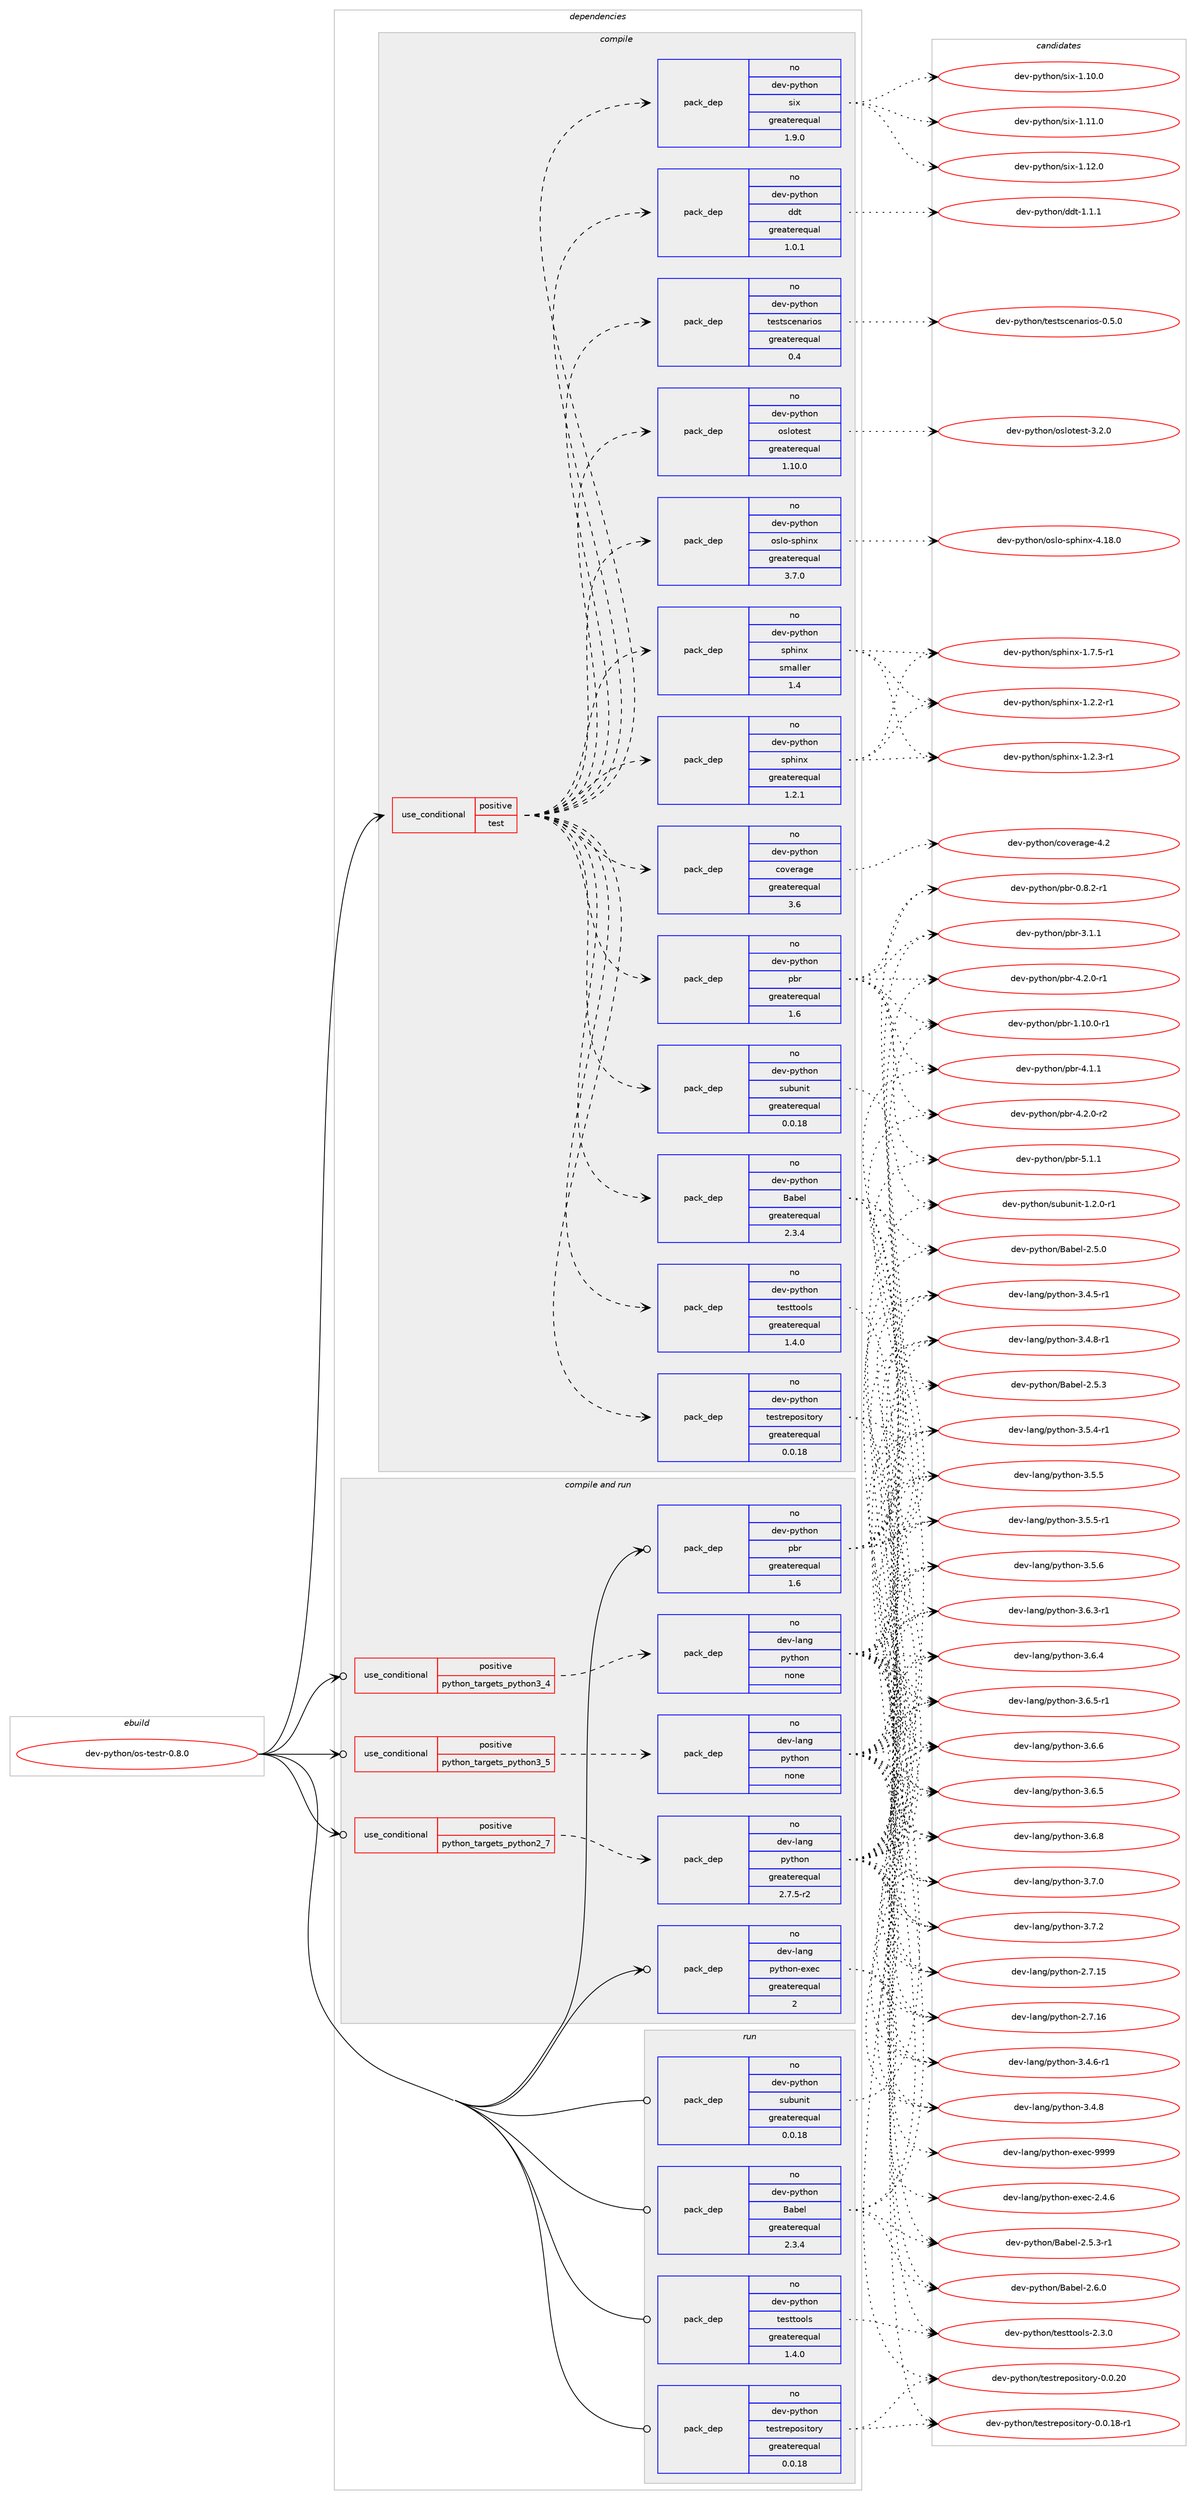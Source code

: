 digraph prolog {

# *************
# Graph options
# *************

newrank=true;
concentrate=true;
compound=true;
graph [rankdir=LR,fontname=Helvetica,fontsize=10,ranksep=1.5];#, ranksep=2.5, nodesep=0.2];
edge  [arrowhead=vee];
node  [fontname=Helvetica,fontsize=10];

# **********
# The ebuild
# **********

subgraph cluster_leftcol {
color=gray;
rank=same;
label=<<i>ebuild</i>>;
id [label="dev-python/os-testr-0.8.0", color=red, width=4, href="../dev-python/os-testr-0.8.0.svg"];
}

# ****************
# The dependencies
# ****************

subgraph cluster_midcol {
color=gray;
label=<<i>dependencies</i>>;
subgraph cluster_compile {
fillcolor="#eeeeee";
style=filled;
label=<<i>compile</i>>;
subgraph cond378615 {
dependency1422257 [label=<<TABLE BORDER="0" CELLBORDER="1" CELLSPACING="0" CELLPADDING="4"><TR><TD ROWSPAN="3" CELLPADDING="10">use_conditional</TD></TR><TR><TD>positive</TD></TR><TR><TD>test</TD></TR></TABLE>>, shape=none, color=red];
subgraph pack1020365 {
dependency1422258 [label=<<TABLE BORDER="0" CELLBORDER="1" CELLSPACING="0" CELLPADDING="4" WIDTH="220"><TR><TD ROWSPAN="6" CELLPADDING="30">pack_dep</TD></TR><TR><TD WIDTH="110">no</TD></TR><TR><TD>dev-python</TD></TR><TR><TD>pbr</TD></TR><TR><TD>greaterequal</TD></TR><TR><TD>1.6</TD></TR></TABLE>>, shape=none, color=blue];
}
dependency1422257:e -> dependency1422258:w [weight=20,style="dashed",arrowhead="vee"];
subgraph pack1020366 {
dependency1422259 [label=<<TABLE BORDER="0" CELLBORDER="1" CELLSPACING="0" CELLPADDING="4" WIDTH="220"><TR><TD ROWSPAN="6" CELLPADDING="30">pack_dep</TD></TR><TR><TD WIDTH="110">no</TD></TR><TR><TD>dev-python</TD></TR><TR><TD>Babel</TD></TR><TR><TD>greaterequal</TD></TR><TR><TD>2.3.4</TD></TR></TABLE>>, shape=none, color=blue];
}
dependency1422257:e -> dependency1422259:w [weight=20,style="dashed",arrowhead="vee"];
subgraph pack1020367 {
dependency1422260 [label=<<TABLE BORDER="0" CELLBORDER="1" CELLSPACING="0" CELLPADDING="4" WIDTH="220"><TR><TD ROWSPAN="6" CELLPADDING="30">pack_dep</TD></TR><TR><TD WIDTH="110">no</TD></TR><TR><TD>dev-python</TD></TR><TR><TD>testrepository</TD></TR><TR><TD>greaterequal</TD></TR><TR><TD>0.0.18</TD></TR></TABLE>>, shape=none, color=blue];
}
dependency1422257:e -> dependency1422260:w [weight=20,style="dashed",arrowhead="vee"];
subgraph pack1020368 {
dependency1422261 [label=<<TABLE BORDER="0" CELLBORDER="1" CELLSPACING="0" CELLPADDING="4" WIDTH="220"><TR><TD ROWSPAN="6" CELLPADDING="30">pack_dep</TD></TR><TR><TD WIDTH="110">no</TD></TR><TR><TD>dev-python</TD></TR><TR><TD>subunit</TD></TR><TR><TD>greaterequal</TD></TR><TR><TD>0.0.18</TD></TR></TABLE>>, shape=none, color=blue];
}
dependency1422257:e -> dependency1422261:w [weight=20,style="dashed",arrowhead="vee"];
subgraph pack1020369 {
dependency1422262 [label=<<TABLE BORDER="0" CELLBORDER="1" CELLSPACING="0" CELLPADDING="4" WIDTH="220"><TR><TD ROWSPAN="6" CELLPADDING="30">pack_dep</TD></TR><TR><TD WIDTH="110">no</TD></TR><TR><TD>dev-python</TD></TR><TR><TD>testtools</TD></TR><TR><TD>greaterequal</TD></TR><TR><TD>1.4.0</TD></TR></TABLE>>, shape=none, color=blue];
}
dependency1422257:e -> dependency1422262:w [weight=20,style="dashed",arrowhead="vee"];
subgraph pack1020370 {
dependency1422263 [label=<<TABLE BORDER="0" CELLBORDER="1" CELLSPACING="0" CELLPADDING="4" WIDTH="220"><TR><TD ROWSPAN="6" CELLPADDING="30">pack_dep</TD></TR><TR><TD WIDTH="110">no</TD></TR><TR><TD>dev-python</TD></TR><TR><TD>coverage</TD></TR><TR><TD>greaterequal</TD></TR><TR><TD>3.6</TD></TR></TABLE>>, shape=none, color=blue];
}
dependency1422257:e -> dependency1422263:w [weight=20,style="dashed",arrowhead="vee"];
subgraph pack1020371 {
dependency1422264 [label=<<TABLE BORDER="0" CELLBORDER="1" CELLSPACING="0" CELLPADDING="4" WIDTH="220"><TR><TD ROWSPAN="6" CELLPADDING="30">pack_dep</TD></TR><TR><TD WIDTH="110">no</TD></TR><TR><TD>dev-python</TD></TR><TR><TD>sphinx</TD></TR><TR><TD>greaterequal</TD></TR><TR><TD>1.2.1</TD></TR></TABLE>>, shape=none, color=blue];
}
dependency1422257:e -> dependency1422264:w [weight=20,style="dashed",arrowhead="vee"];
subgraph pack1020372 {
dependency1422265 [label=<<TABLE BORDER="0" CELLBORDER="1" CELLSPACING="0" CELLPADDING="4" WIDTH="220"><TR><TD ROWSPAN="6" CELLPADDING="30">pack_dep</TD></TR><TR><TD WIDTH="110">no</TD></TR><TR><TD>dev-python</TD></TR><TR><TD>sphinx</TD></TR><TR><TD>smaller</TD></TR><TR><TD>1.4</TD></TR></TABLE>>, shape=none, color=blue];
}
dependency1422257:e -> dependency1422265:w [weight=20,style="dashed",arrowhead="vee"];
subgraph pack1020373 {
dependency1422266 [label=<<TABLE BORDER="0" CELLBORDER="1" CELLSPACING="0" CELLPADDING="4" WIDTH="220"><TR><TD ROWSPAN="6" CELLPADDING="30">pack_dep</TD></TR><TR><TD WIDTH="110">no</TD></TR><TR><TD>dev-python</TD></TR><TR><TD>oslo-sphinx</TD></TR><TR><TD>greaterequal</TD></TR><TR><TD>3.7.0</TD></TR></TABLE>>, shape=none, color=blue];
}
dependency1422257:e -> dependency1422266:w [weight=20,style="dashed",arrowhead="vee"];
subgraph pack1020374 {
dependency1422267 [label=<<TABLE BORDER="0" CELLBORDER="1" CELLSPACING="0" CELLPADDING="4" WIDTH="220"><TR><TD ROWSPAN="6" CELLPADDING="30">pack_dep</TD></TR><TR><TD WIDTH="110">no</TD></TR><TR><TD>dev-python</TD></TR><TR><TD>oslotest</TD></TR><TR><TD>greaterequal</TD></TR><TR><TD>1.10.0</TD></TR></TABLE>>, shape=none, color=blue];
}
dependency1422257:e -> dependency1422267:w [weight=20,style="dashed",arrowhead="vee"];
subgraph pack1020375 {
dependency1422268 [label=<<TABLE BORDER="0" CELLBORDER="1" CELLSPACING="0" CELLPADDING="4" WIDTH="220"><TR><TD ROWSPAN="6" CELLPADDING="30">pack_dep</TD></TR><TR><TD WIDTH="110">no</TD></TR><TR><TD>dev-python</TD></TR><TR><TD>testscenarios</TD></TR><TR><TD>greaterequal</TD></TR><TR><TD>0.4</TD></TR></TABLE>>, shape=none, color=blue];
}
dependency1422257:e -> dependency1422268:w [weight=20,style="dashed",arrowhead="vee"];
subgraph pack1020376 {
dependency1422269 [label=<<TABLE BORDER="0" CELLBORDER="1" CELLSPACING="0" CELLPADDING="4" WIDTH="220"><TR><TD ROWSPAN="6" CELLPADDING="30">pack_dep</TD></TR><TR><TD WIDTH="110">no</TD></TR><TR><TD>dev-python</TD></TR><TR><TD>ddt</TD></TR><TR><TD>greaterequal</TD></TR><TR><TD>1.0.1</TD></TR></TABLE>>, shape=none, color=blue];
}
dependency1422257:e -> dependency1422269:w [weight=20,style="dashed",arrowhead="vee"];
subgraph pack1020377 {
dependency1422270 [label=<<TABLE BORDER="0" CELLBORDER="1" CELLSPACING="0" CELLPADDING="4" WIDTH="220"><TR><TD ROWSPAN="6" CELLPADDING="30">pack_dep</TD></TR><TR><TD WIDTH="110">no</TD></TR><TR><TD>dev-python</TD></TR><TR><TD>six</TD></TR><TR><TD>greaterequal</TD></TR><TR><TD>1.9.0</TD></TR></TABLE>>, shape=none, color=blue];
}
dependency1422257:e -> dependency1422270:w [weight=20,style="dashed",arrowhead="vee"];
}
id:e -> dependency1422257:w [weight=20,style="solid",arrowhead="vee"];
}
subgraph cluster_compileandrun {
fillcolor="#eeeeee";
style=filled;
label=<<i>compile and run</i>>;
subgraph cond378616 {
dependency1422271 [label=<<TABLE BORDER="0" CELLBORDER="1" CELLSPACING="0" CELLPADDING="4"><TR><TD ROWSPAN="3" CELLPADDING="10">use_conditional</TD></TR><TR><TD>positive</TD></TR><TR><TD>python_targets_python2_7</TD></TR></TABLE>>, shape=none, color=red];
subgraph pack1020378 {
dependency1422272 [label=<<TABLE BORDER="0" CELLBORDER="1" CELLSPACING="0" CELLPADDING="4" WIDTH="220"><TR><TD ROWSPAN="6" CELLPADDING="30">pack_dep</TD></TR><TR><TD WIDTH="110">no</TD></TR><TR><TD>dev-lang</TD></TR><TR><TD>python</TD></TR><TR><TD>greaterequal</TD></TR><TR><TD>2.7.5-r2</TD></TR></TABLE>>, shape=none, color=blue];
}
dependency1422271:e -> dependency1422272:w [weight=20,style="dashed",arrowhead="vee"];
}
id:e -> dependency1422271:w [weight=20,style="solid",arrowhead="odotvee"];
subgraph cond378617 {
dependency1422273 [label=<<TABLE BORDER="0" CELLBORDER="1" CELLSPACING="0" CELLPADDING="4"><TR><TD ROWSPAN="3" CELLPADDING="10">use_conditional</TD></TR><TR><TD>positive</TD></TR><TR><TD>python_targets_python3_4</TD></TR></TABLE>>, shape=none, color=red];
subgraph pack1020379 {
dependency1422274 [label=<<TABLE BORDER="0" CELLBORDER="1" CELLSPACING="0" CELLPADDING="4" WIDTH="220"><TR><TD ROWSPAN="6" CELLPADDING="30">pack_dep</TD></TR><TR><TD WIDTH="110">no</TD></TR><TR><TD>dev-lang</TD></TR><TR><TD>python</TD></TR><TR><TD>none</TD></TR><TR><TD></TD></TR></TABLE>>, shape=none, color=blue];
}
dependency1422273:e -> dependency1422274:w [weight=20,style="dashed",arrowhead="vee"];
}
id:e -> dependency1422273:w [weight=20,style="solid",arrowhead="odotvee"];
subgraph cond378618 {
dependency1422275 [label=<<TABLE BORDER="0" CELLBORDER="1" CELLSPACING="0" CELLPADDING="4"><TR><TD ROWSPAN="3" CELLPADDING="10">use_conditional</TD></TR><TR><TD>positive</TD></TR><TR><TD>python_targets_python3_5</TD></TR></TABLE>>, shape=none, color=red];
subgraph pack1020380 {
dependency1422276 [label=<<TABLE BORDER="0" CELLBORDER="1" CELLSPACING="0" CELLPADDING="4" WIDTH="220"><TR><TD ROWSPAN="6" CELLPADDING="30">pack_dep</TD></TR><TR><TD WIDTH="110">no</TD></TR><TR><TD>dev-lang</TD></TR><TR><TD>python</TD></TR><TR><TD>none</TD></TR><TR><TD></TD></TR></TABLE>>, shape=none, color=blue];
}
dependency1422275:e -> dependency1422276:w [weight=20,style="dashed",arrowhead="vee"];
}
id:e -> dependency1422275:w [weight=20,style="solid",arrowhead="odotvee"];
subgraph pack1020381 {
dependency1422277 [label=<<TABLE BORDER="0" CELLBORDER="1" CELLSPACING="0" CELLPADDING="4" WIDTH="220"><TR><TD ROWSPAN="6" CELLPADDING="30">pack_dep</TD></TR><TR><TD WIDTH="110">no</TD></TR><TR><TD>dev-lang</TD></TR><TR><TD>python-exec</TD></TR><TR><TD>greaterequal</TD></TR><TR><TD>2</TD></TR></TABLE>>, shape=none, color=blue];
}
id:e -> dependency1422277:w [weight=20,style="solid",arrowhead="odotvee"];
subgraph pack1020382 {
dependency1422278 [label=<<TABLE BORDER="0" CELLBORDER="1" CELLSPACING="0" CELLPADDING="4" WIDTH="220"><TR><TD ROWSPAN="6" CELLPADDING="30">pack_dep</TD></TR><TR><TD WIDTH="110">no</TD></TR><TR><TD>dev-python</TD></TR><TR><TD>pbr</TD></TR><TR><TD>greaterequal</TD></TR><TR><TD>1.6</TD></TR></TABLE>>, shape=none, color=blue];
}
id:e -> dependency1422278:w [weight=20,style="solid",arrowhead="odotvee"];
}
subgraph cluster_run {
fillcolor="#eeeeee";
style=filled;
label=<<i>run</i>>;
subgraph pack1020383 {
dependency1422279 [label=<<TABLE BORDER="0" CELLBORDER="1" CELLSPACING="0" CELLPADDING="4" WIDTH="220"><TR><TD ROWSPAN="6" CELLPADDING="30">pack_dep</TD></TR><TR><TD WIDTH="110">no</TD></TR><TR><TD>dev-python</TD></TR><TR><TD>Babel</TD></TR><TR><TD>greaterequal</TD></TR><TR><TD>2.3.4</TD></TR></TABLE>>, shape=none, color=blue];
}
id:e -> dependency1422279:w [weight=20,style="solid",arrowhead="odot"];
subgraph pack1020384 {
dependency1422280 [label=<<TABLE BORDER="0" CELLBORDER="1" CELLSPACING="0" CELLPADDING="4" WIDTH="220"><TR><TD ROWSPAN="6" CELLPADDING="30">pack_dep</TD></TR><TR><TD WIDTH="110">no</TD></TR><TR><TD>dev-python</TD></TR><TR><TD>subunit</TD></TR><TR><TD>greaterequal</TD></TR><TR><TD>0.0.18</TD></TR></TABLE>>, shape=none, color=blue];
}
id:e -> dependency1422280:w [weight=20,style="solid",arrowhead="odot"];
subgraph pack1020385 {
dependency1422281 [label=<<TABLE BORDER="0" CELLBORDER="1" CELLSPACING="0" CELLPADDING="4" WIDTH="220"><TR><TD ROWSPAN="6" CELLPADDING="30">pack_dep</TD></TR><TR><TD WIDTH="110">no</TD></TR><TR><TD>dev-python</TD></TR><TR><TD>testrepository</TD></TR><TR><TD>greaterequal</TD></TR><TR><TD>0.0.18</TD></TR></TABLE>>, shape=none, color=blue];
}
id:e -> dependency1422281:w [weight=20,style="solid",arrowhead="odot"];
subgraph pack1020386 {
dependency1422282 [label=<<TABLE BORDER="0" CELLBORDER="1" CELLSPACING="0" CELLPADDING="4" WIDTH="220"><TR><TD ROWSPAN="6" CELLPADDING="30">pack_dep</TD></TR><TR><TD WIDTH="110">no</TD></TR><TR><TD>dev-python</TD></TR><TR><TD>testtools</TD></TR><TR><TD>greaterequal</TD></TR><TR><TD>1.4.0</TD></TR></TABLE>>, shape=none, color=blue];
}
id:e -> dependency1422282:w [weight=20,style="solid",arrowhead="odot"];
}
}

# **************
# The candidates
# **************

subgraph cluster_choices {
rank=same;
color=gray;
label=<<i>candidates</i>>;

subgraph choice1020365 {
color=black;
nodesep=1;
choice1001011184511212111610411111047112981144548465646504511449 [label="dev-python/pbr-0.8.2-r1", color=red, width=4,href="../dev-python/pbr-0.8.2-r1.svg"];
choice100101118451121211161041111104711298114454946494846484511449 [label="dev-python/pbr-1.10.0-r1", color=red, width=4,href="../dev-python/pbr-1.10.0-r1.svg"];
choice100101118451121211161041111104711298114455146494649 [label="dev-python/pbr-3.1.1", color=red, width=4,href="../dev-python/pbr-3.1.1.svg"];
choice100101118451121211161041111104711298114455246494649 [label="dev-python/pbr-4.1.1", color=red, width=4,href="../dev-python/pbr-4.1.1.svg"];
choice1001011184511212111610411111047112981144552465046484511449 [label="dev-python/pbr-4.2.0-r1", color=red, width=4,href="../dev-python/pbr-4.2.0-r1.svg"];
choice1001011184511212111610411111047112981144552465046484511450 [label="dev-python/pbr-4.2.0-r2", color=red, width=4,href="../dev-python/pbr-4.2.0-r2.svg"];
choice100101118451121211161041111104711298114455346494649 [label="dev-python/pbr-5.1.1", color=red, width=4,href="../dev-python/pbr-5.1.1.svg"];
dependency1422258:e -> choice1001011184511212111610411111047112981144548465646504511449:w [style=dotted,weight="100"];
dependency1422258:e -> choice100101118451121211161041111104711298114454946494846484511449:w [style=dotted,weight="100"];
dependency1422258:e -> choice100101118451121211161041111104711298114455146494649:w [style=dotted,weight="100"];
dependency1422258:e -> choice100101118451121211161041111104711298114455246494649:w [style=dotted,weight="100"];
dependency1422258:e -> choice1001011184511212111610411111047112981144552465046484511449:w [style=dotted,weight="100"];
dependency1422258:e -> choice1001011184511212111610411111047112981144552465046484511450:w [style=dotted,weight="100"];
dependency1422258:e -> choice100101118451121211161041111104711298114455346494649:w [style=dotted,weight="100"];
}
subgraph choice1020366 {
color=black;
nodesep=1;
choice1001011184511212111610411111047669798101108455046534648 [label="dev-python/Babel-2.5.0", color=red, width=4,href="../dev-python/Babel-2.5.0.svg"];
choice1001011184511212111610411111047669798101108455046534651 [label="dev-python/Babel-2.5.3", color=red, width=4,href="../dev-python/Babel-2.5.3.svg"];
choice10010111845112121116104111110476697981011084550465346514511449 [label="dev-python/Babel-2.5.3-r1", color=red, width=4,href="../dev-python/Babel-2.5.3-r1.svg"];
choice1001011184511212111610411111047669798101108455046544648 [label="dev-python/Babel-2.6.0", color=red, width=4,href="../dev-python/Babel-2.6.0.svg"];
dependency1422259:e -> choice1001011184511212111610411111047669798101108455046534648:w [style=dotted,weight="100"];
dependency1422259:e -> choice1001011184511212111610411111047669798101108455046534651:w [style=dotted,weight="100"];
dependency1422259:e -> choice10010111845112121116104111110476697981011084550465346514511449:w [style=dotted,weight="100"];
dependency1422259:e -> choice1001011184511212111610411111047669798101108455046544648:w [style=dotted,weight="100"];
}
subgraph choice1020367 {
color=black;
nodesep=1;
choice1001011184511212111610411111047116101115116114101112111115105116111114121454846484649564511449 [label="dev-python/testrepository-0.0.18-r1", color=red, width=4,href="../dev-python/testrepository-0.0.18-r1.svg"];
choice100101118451121211161041111104711610111511611410111211111510511611111412145484648465048 [label="dev-python/testrepository-0.0.20", color=red, width=4,href="../dev-python/testrepository-0.0.20.svg"];
dependency1422260:e -> choice1001011184511212111610411111047116101115116114101112111115105116111114121454846484649564511449:w [style=dotted,weight="100"];
dependency1422260:e -> choice100101118451121211161041111104711610111511611410111211111510511611111412145484648465048:w [style=dotted,weight="100"];
}
subgraph choice1020368 {
color=black;
nodesep=1;
choice1001011184511212111610411111047115117981171101051164549465046484511449 [label="dev-python/subunit-1.2.0-r1", color=red, width=4,href="../dev-python/subunit-1.2.0-r1.svg"];
dependency1422261:e -> choice1001011184511212111610411111047115117981171101051164549465046484511449:w [style=dotted,weight="100"];
}
subgraph choice1020369 {
color=black;
nodesep=1;
choice1001011184511212111610411111047116101115116116111111108115455046514648 [label="dev-python/testtools-2.3.0", color=red, width=4,href="../dev-python/testtools-2.3.0.svg"];
dependency1422262:e -> choice1001011184511212111610411111047116101115116116111111108115455046514648:w [style=dotted,weight="100"];
}
subgraph choice1020370 {
color=black;
nodesep=1;
choice1001011184511212111610411111047991111181011149710310145524650 [label="dev-python/coverage-4.2", color=red, width=4,href="../dev-python/coverage-4.2.svg"];
dependency1422263:e -> choice1001011184511212111610411111047991111181011149710310145524650:w [style=dotted,weight="100"];
}
subgraph choice1020371 {
color=black;
nodesep=1;
choice10010111845112121116104111110471151121041051101204549465046504511449 [label="dev-python/sphinx-1.2.2-r1", color=red, width=4,href="../dev-python/sphinx-1.2.2-r1.svg"];
choice10010111845112121116104111110471151121041051101204549465046514511449 [label="dev-python/sphinx-1.2.3-r1", color=red, width=4,href="../dev-python/sphinx-1.2.3-r1.svg"];
choice10010111845112121116104111110471151121041051101204549465546534511449 [label="dev-python/sphinx-1.7.5-r1", color=red, width=4,href="../dev-python/sphinx-1.7.5-r1.svg"];
dependency1422264:e -> choice10010111845112121116104111110471151121041051101204549465046504511449:w [style=dotted,weight="100"];
dependency1422264:e -> choice10010111845112121116104111110471151121041051101204549465046514511449:w [style=dotted,weight="100"];
dependency1422264:e -> choice10010111845112121116104111110471151121041051101204549465546534511449:w [style=dotted,weight="100"];
}
subgraph choice1020372 {
color=black;
nodesep=1;
choice10010111845112121116104111110471151121041051101204549465046504511449 [label="dev-python/sphinx-1.2.2-r1", color=red, width=4,href="../dev-python/sphinx-1.2.2-r1.svg"];
choice10010111845112121116104111110471151121041051101204549465046514511449 [label="dev-python/sphinx-1.2.3-r1", color=red, width=4,href="../dev-python/sphinx-1.2.3-r1.svg"];
choice10010111845112121116104111110471151121041051101204549465546534511449 [label="dev-python/sphinx-1.7.5-r1", color=red, width=4,href="../dev-python/sphinx-1.7.5-r1.svg"];
dependency1422265:e -> choice10010111845112121116104111110471151121041051101204549465046504511449:w [style=dotted,weight="100"];
dependency1422265:e -> choice10010111845112121116104111110471151121041051101204549465046514511449:w [style=dotted,weight="100"];
dependency1422265:e -> choice10010111845112121116104111110471151121041051101204549465546534511449:w [style=dotted,weight="100"];
}
subgraph choice1020373 {
color=black;
nodesep=1;
choice10010111845112121116104111110471111151081114511511210410511012045524649564648 [label="dev-python/oslo-sphinx-4.18.0", color=red, width=4,href="../dev-python/oslo-sphinx-4.18.0.svg"];
dependency1422266:e -> choice10010111845112121116104111110471111151081114511511210410511012045524649564648:w [style=dotted,weight="100"];
}
subgraph choice1020374 {
color=black;
nodesep=1;
choice1001011184511212111610411111047111115108111116101115116455146504648 [label="dev-python/oslotest-3.2.0", color=red, width=4,href="../dev-python/oslotest-3.2.0.svg"];
dependency1422267:e -> choice1001011184511212111610411111047111115108111116101115116455146504648:w [style=dotted,weight="100"];
}
subgraph choice1020375 {
color=black;
nodesep=1;
choice10010111845112121116104111110471161011151161159910111097114105111115454846534648 [label="dev-python/testscenarios-0.5.0", color=red, width=4,href="../dev-python/testscenarios-0.5.0.svg"];
dependency1422268:e -> choice10010111845112121116104111110471161011151161159910111097114105111115454846534648:w [style=dotted,weight="100"];
}
subgraph choice1020376 {
color=black;
nodesep=1;
choice1001011184511212111610411111047100100116454946494649 [label="dev-python/ddt-1.1.1", color=red, width=4,href="../dev-python/ddt-1.1.1.svg"];
dependency1422269:e -> choice1001011184511212111610411111047100100116454946494649:w [style=dotted,weight="100"];
}
subgraph choice1020377 {
color=black;
nodesep=1;
choice100101118451121211161041111104711510512045494649484648 [label="dev-python/six-1.10.0", color=red, width=4,href="../dev-python/six-1.10.0.svg"];
choice100101118451121211161041111104711510512045494649494648 [label="dev-python/six-1.11.0", color=red, width=4,href="../dev-python/six-1.11.0.svg"];
choice100101118451121211161041111104711510512045494649504648 [label="dev-python/six-1.12.0", color=red, width=4,href="../dev-python/six-1.12.0.svg"];
dependency1422270:e -> choice100101118451121211161041111104711510512045494649484648:w [style=dotted,weight="100"];
dependency1422270:e -> choice100101118451121211161041111104711510512045494649494648:w [style=dotted,weight="100"];
dependency1422270:e -> choice100101118451121211161041111104711510512045494649504648:w [style=dotted,weight="100"];
}
subgraph choice1020378 {
color=black;
nodesep=1;
choice10010111845108971101034711212111610411111045504655464953 [label="dev-lang/python-2.7.15", color=red, width=4,href="../dev-lang/python-2.7.15.svg"];
choice10010111845108971101034711212111610411111045504655464954 [label="dev-lang/python-2.7.16", color=red, width=4,href="../dev-lang/python-2.7.16.svg"];
choice1001011184510897110103471121211161041111104551465246534511449 [label="dev-lang/python-3.4.5-r1", color=red, width=4,href="../dev-lang/python-3.4.5-r1.svg"];
choice1001011184510897110103471121211161041111104551465246544511449 [label="dev-lang/python-3.4.6-r1", color=red, width=4,href="../dev-lang/python-3.4.6-r1.svg"];
choice100101118451089711010347112121116104111110455146524656 [label="dev-lang/python-3.4.8", color=red, width=4,href="../dev-lang/python-3.4.8.svg"];
choice1001011184510897110103471121211161041111104551465246564511449 [label="dev-lang/python-3.4.8-r1", color=red, width=4,href="../dev-lang/python-3.4.8-r1.svg"];
choice1001011184510897110103471121211161041111104551465346524511449 [label="dev-lang/python-3.5.4-r1", color=red, width=4,href="../dev-lang/python-3.5.4-r1.svg"];
choice100101118451089711010347112121116104111110455146534653 [label="dev-lang/python-3.5.5", color=red, width=4,href="../dev-lang/python-3.5.5.svg"];
choice1001011184510897110103471121211161041111104551465346534511449 [label="dev-lang/python-3.5.5-r1", color=red, width=4,href="../dev-lang/python-3.5.5-r1.svg"];
choice100101118451089711010347112121116104111110455146534654 [label="dev-lang/python-3.5.6", color=red, width=4,href="../dev-lang/python-3.5.6.svg"];
choice1001011184510897110103471121211161041111104551465446514511449 [label="dev-lang/python-3.6.3-r1", color=red, width=4,href="../dev-lang/python-3.6.3-r1.svg"];
choice100101118451089711010347112121116104111110455146544652 [label="dev-lang/python-3.6.4", color=red, width=4,href="../dev-lang/python-3.6.4.svg"];
choice100101118451089711010347112121116104111110455146544653 [label="dev-lang/python-3.6.5", color=red, width=4,href="../dev-lang/python-3.6.5.svg"];
choice1001011184510897110103471121211161041111104551465446534511449 [label="dev-lang/python-3.6.5-r1", color=red, width=4,href="../dev-lang/python-3.6.5-r1.svg"];
choice100101118451089711010347112121116104111110455146544654 [label="dev-lang/python-3.6.6", color=red, width=4,href="../dev-lang/python-3.6.6.svg"];
choice100101118451089711010347112121116104111110455146544656 [label="dev-lang/python-3.6.8", color=red, width=4,href="../dev-lang/python-3.6.8.svg"];
choice100101118451089711010347112121116104111110455146554648 [label="dev-lang/python-3.7.0", color=red, width=4,href="../dev-lang/python-3.7.0.svg"];
choice100101118451089711010347112121116104111110455146554650 [label="dev-lang/python-3.7.2", color=red, width=4,href="../dev-lang/python-3.7.2.svg"];
dependency1422272:e -> choice10010111845108971101034711212111610411111045504655464953:w [style=dotted,weight="100"];
dependency1422272:e -> choice10010111845108971101034711212111610411111045504655464954:w [style=dotted,weight="100"];
dependency1422272:e -> choice1001011184510897110103471121211161041111104551465246534511449:w [style=dotted,weight="100"];
dependency1422272:e -> choice1001011184510897110103471121211161041111104551465246544511449:w [style=dotted,weight="100"];
dependency1422272:e -> choice100101118451089711010347112121116104111110455146524656:w [style=dotted,weight="100"];
dependency1422272:e -> choice1001011184510897110103471121211161041111104551465246564511449:w [style=dotted,weight="100"];
dependency1422272:e -> choice1001011184510897110103471121211161041111104551465346524511449:w [style=dotted,weight="100"];
dependency1422272:e -> choice100101118451089711010347112121116104111110455146534653:w [style=dotted,weight="100"];
dependency1422272:e -> choice1001011184510897110103471121211161041111104551465346534511449:w [style=dotted,weight="100"];
dependency1422272:e -> choice100101118451089711010347112121116104111110455146534654:w [style=dotted,weight="100"];
dependency1422272:e -> choice1001011184510897110103471121211161041111104551465446514511449:w [style=dotted,weight="100"];
dependency1422272:e -> choice100101118451089711010347112121116104111110455146544652:w [style=dotted,weight="100"];
dependency1422272:e -> choice100101118451089711010347112121116104111110455146544653:w [style=dotted,weight="100"];
dependency1422272:e -> choice1001011184510897110103471121211161041111104551465446534511449:w [style=dotted,weight="100"];
dependency1422272:e -> choice100101118451089711010347112121116104111110455146544654:w [style=dotted,weight="100"];
dependency1422272:e -> choice100101118451089711010347112121116104111110455146544656:w [style=dotted,weight="100"];
dependency1422272:e -> choice100101118451089711010347112121116104111110455146554648:w [style=dotted,weight="100"];
dependency1422272:e -> choice100101118451089711010347112121116104111110455146554650:w [style=dotted,weight="100"];
}
subgraph choice1020379 {
color=black;
nodesep=1;
choice10010111845108971101034711212111610411111045504655464953 [label="dev-lang/python-2.7.15", color=red, width=4,href="../dev-lang/python-2.7.15.svg"];
choice10010111845108971101034711212111610411111045504655464954 [label="dev-lang/python-2.7.16", color=red, width=4,href="../dev-lang/python-2.7.16.svg"];
choice1001011184510897110103471121211161041111104551465246534511449 [label="dev-lang/python-3.4.5-r1", color=red, width=4,href="../dev-lang/python-3.4.5-r1.svg"];
choice1001011184510897110103471121211161041111104551465246544511449 [label="dev-lang/python-3.4.6-r1", color=red, width=4,href="../dev-lang/python-3.4.6-r1.svg"];
choice100101118451089711010347112121116104111110455146524656 [label="dev-lang/python-3.4.8", color=red, width=4,href="../dev-lang/python-3.4.8.svg"];
choice1001011184510897110103471121211161041111104551465246564511449 [label="dev-lang/python-3.4.8-r1", color=red, width=4,href="../dev-lang/python-3.4.8-r1.svg"];
choice1001011184510897110103471121211161041111104551465346524511449 [label="dev-lang/python-3.5.4-r1", color=red, width=4,href="../dev-lang/python-3.5.4-r1.svg"];
choice100101118451089711010347112121116104111110455146534653 [label="dev-lang/python-3.5.5", color=red, width=4,href="../dev-lang/python-3.5.5.svg"];
choice1001011184510897110103471121211161041111104551465346534511449 [label="dev-lang/python-3.5.5-r1", color=red, width=4,href="../dev-lang/python-3.5.5-r1.svg"];
choice100101118451089711010347112121116104111110455146534654 [label="dev-lang/python-3.5.6", color=red, width=4,href="../dev-lang/python-3.5.6.svg"];
choice1001011184510897110103471121211161041111104551465446514511449 [label="dev-lang/python-3.6.3-r1", color=red, width=4,href="../dev-lang/python-3.6.3-r1.svg"];
choice100101118451089711010347112121116104111110455146544652 [label="dev-lang/python-3.6.4", color=red, width=4,href="../dev-lang/python-3.6.4.svg"];
choice100101118451089711010347112121116104111110455146544653 [label="dev-lang/python-3.6.5", color=red, width=4,href="../dev-lang/python-3.6.5.svg"];
choice1001011184510897110103471121211161041111104551465446534511449 [label="dev-lang/python-3.6.5-r1", color=red, width=4,href="../dev-lang/python-3.6.5-r1.svg"];
choice100101118451089711010347112121116104111110455146544654 [label="dev-lang/python-3.6.6", color=red, width=4,href="../dev-lang/python-3.6.6.svg"];
choice100101118451089711010347112121116104111110455146544656 [label="dev-lang/python-3.6.8", color=red, width=4,href="../dev-lang/python-3.6.8.svg"];
choice100101118451089711010347112121116104111110455146554648 [label="dev-lang/python-3.7.0", color=red, width=4,href="../dev-lang/python-3.7.0.svg"];
choice100101118451089711010347112121116104111110455146554650 [label="dev-lang/python-3.7.2", color=red, width=4,href="../dev-lang/python-3.7.2.svg"];
dependency1422274:e -> choice10010111845108971101034711212111610411111045504655464953:w [style=dotted,weight="100"];
dependency1422274:e -> choice10010111845108971101034711212111610411111045504655464954:w [style=dotted,weight="100"];
dependency1422274:e -> choice1001011184510897110103471121211161041111104551465246534511449:w [style=dotted,weight="100"];
dependency1422274:e -> choice1001011184510897110103471121211161041111104551465246544511449:w [style=dotted,weight="100"];
dependency1422274:e -> choice100101118451089711010347112121116104111110455146524656:w [style=dotted,weight="100"];
dependency1422274:e -> choice1001011184510897110103471121211161041111104551465246564511449:w [style=dotted,weight="100"];
dependency1422274:e -> choice1001011184510897110103471121211161041111104551465346524511449:w [style=dotted,weight="100"];
dependency1422274:e -> choice100101118451089711010347112121116104111110455146534653:w [style=dotted,weight="100"];
dependency1422274:e -> choice1001011184510897110103471121211161041111104551465346534511449:w [style=dotted,weight="100"];
dependency1422274:e -> choice100101118451089711010347112121116104111110455146534654:w [style=dotted,weight="100"];
dependency1422274:e -> choice1001011184510897110103471121211161041111104551465446514511449:w [style=dotted,weight="100"];
dependency1422274:e -> choice100101118451089711010347112121116104111110455146544652:w [style=dotted,weight="100"];
dependency1422274:e -> choice100101118451089711010347112121116104111110455146544653:w [style=dotted,weight="100"];
dependency1422274:e -> choice1001011184510897110103471121211161041111104551465446534511449:w [style=dotted,weight="100"];
dependency1422274:e -> choice100101118451089711010347112121116104111110455146544654:w [style=dotted,weight="100"];
dependency1422274:e -> choice100101118451089711010347112121116104111110455146544656:w [style=dotted,weight="100"];
dependency1422274:e -> choice100101118451089711010347112121116104111110455146554648:w [style=dotted,weight="100"];
dependency1422274:e -> choice100101118451089711010347112121116104111110455146554650:w [style=dotted,weight="100"];
}
subgraph choice1020380 {
color=black;
nodesep=1;
choice10010111845108971101034711212111610411111045504655464953 [label="dev-lang/python-2.7.15", color=red, width=4,href="../dev-lang/python-2.7.15.svg"];
choice10010111845108971101034711212111610411111045504655464954 [label="dev-lang/python-2.7.16", color=red, width=4,href="../dev-lang/python-2.7.16.svg"];
choice1001011184510897110103471121211161041111104551465246534511449 [label="dev-lang/python-3.4.5-r1", color=red, width=4,href="../dev-lang/python-3.4.5-r1.svg"];
choice1001011184510897110103471121211161041111104551465246544511449 [label="dev-lang/python-3.4.6-r1", color=red, width=4,href="../dev-lang/python-3.4.6-r1.svg"];
choice100101118451089711010347112121116104111110455146524656 [label="dev-lang/python-3.4.8", color=red, width=4,href="../dev-lang/python-3.4.8.svg"];
choice1001011184510897110103471121211161041111104551465246564511449 [label="dev-lang/python-3.4.8-r1", color=red, width=4,href="../dev-lang/python-3.4.8-r1.svg"];
choice1001011184510897110103471121211161041111104551465346524511449 [label="dev-lang/python-3.5.4-r1", color=red, width=4,href="../dev-lang/python-3.5.4-r1.svg"];
choice100101118451089711010347112121116104111110455146534653 [label="dev-lang/python-3.5.5", color=red, width=4,href="../dev-lang/python-3.5.5.svg"];
choice1001011184510897110103471121211161041111104551465346534511449 [label="dev-lang/python-3.5.5-r1", color=red, width=4,href="../dev-lang/python-3.5.5-r1.svg"];
choice100101118451089711010347112121116104111110455146534654 [label="dev-lang/python-3.5.6", color=red, width=4,href="../dev-lang/python-3.5.6.svg"];
choice1001011184510897110103471121211161041111104551465446514511449 [label="dev-lang/python-3.6.3-r1", color=red, width=4,href="../dev-lang/python-3.6.3-r1.svg"];
choice100101118451089711010347112121116104111110455146544652 [label="dev-lang/python-3.6.4", color=red, width=4,href="../dev-lang/python-3.6.4.svg"];
choice100101118451089711010347112121116104111110455146544653 [label="dev-lang/python-3.6.5", color=red, width=4,href="../dev-lang/python-3.6.5.svg"];
choice1001011184510897110103471121211161041111104551465446534511449 [label="dev-lang/python-3.6.5-r1", color=red, width=4,href="../dev-lang/python-3.6.5-r1.svg"];
choice100101118451089711010347112121116104111110455146544654 [label="dev-lang/python-3.6.6", color=red, width=4,href="../dev-lang/python-3.6.6.svg"];
choice100101118451089711010347112121116104111110455146544656 [label="dev-lang/python-3.6.8", color=red, width=4,href="../dev-lang/python-3.6.8.svg"];
choice100101118451089711010347112121116104111110455146554648 [label="dev-lang/python-3.7.0", color=red, width=4,href="../dev-lang/python-3.7.0.svg"];
choice100101118451089711010347112121116104111110455146554650 [label="dev-lang/python-3.7.2", color=red, width=4,href="../dev-lang/python-3.7.2.svg"];
dependency1422276:e -> choice10010111845108971101034711212111610411111045504655464953:w [style=dotted,weight="100"];
dependency1422276:e -> choice10010111845108971101034711212111610411111045504655464954:w [style=dotted,weight="100"];
dependency1422276:e -> choice1001011184510897110103471121211161041111104551465246534511449:w [style=dotted,weight="100"];
dependency1422276:e -> choice1001011184510897110103471121211161041111104551465246544511449:w [style=dotted,weight="100"];
dependency1422276:e -> choice100101118451089711010347112121116104111110455146524656:w [style=dotted,weight="100"];
dependency1422276:e -> choice1001011184510897110103471121211161041111104551465246564511449:w [style=dotted,weight="100"];
dependency1422276:e -> choice1001011184510897110103471121211161041111104551465346524511449:w [style=dotted,weight="100"];
dependency1422276:e -> choice100101118451089711010347112121116104111110455146534653:w [style=dotted,weight="100"];
dependency1422276:e -> choice1001011184510897110103471121211161041111104551465346534511449:w [style=dotted,weight="100"];
dependency1422276:e -> choice100101118451089711010347112121116104111110455146534654:w [style=dotted,weight="100"];
dependency1422276:e -> choice1001011184510897110103471121211161041111104551465446514511449:w [style=dotted,weight="100"];
dependency1422276:e -> choice100101118451089711010347112121116104111110455146544652:w [style=dotted,weight="100"];
dependency1422276:e -> choice100101118451089711010347112121116104111110455146544653:w [style=dotted,weight="100"];
dependency1422276:e -> choice1001011184510897110103471121211161041111104551465446534511449:w [style=dotted,weight="100"];
dependency1422276:e -> choice100101118451089711010347112121116104111110455146544654:w [style=dotted,weight="100"];
dependency1422276:e -> choice100101118451089711010347112121116104111110455146544656:w [style=dotted,weight="100"];
dependency1422276:e -> choice100101118451089711010347112121116104111110455146554648:w [style=dotted,weight="100"];
dependency1422276:e -> choice100101118451089711010347112121116104111110455146554650:w [style=dotted,weight="100"];
}
subgraph choice1020381 {
color=black;
nodesep=1;
choice1001011184510897110103471121211161041111104510112010199455046524654 [label="dev-lang/python-exec-2.4.6", color=red, width=4,href="../dev-lang/python-exec-2.4.6.svg"];
choice10010111845108971101034711212111610411111045101120101994557575757 [label="dev-lang/python-exec-9999", color=red, width=4,href="../dev-lang/python-exec-9999.svg"];
dependency1422277:e -> choice1001011184510897110103471121211161041111104510112010199455046524654:w [style=dotted,weight="100"];
dependency1422277:e -> choice10010111845108971101034711212111610411111045101120101994557575757:w [style=dotted,weight="100"];
}
subgraph choice1020382 {
color=black;
nodesep=1;
choice1001011184511212111610411111047112981144548465646504511449 [label="dev-python/pbr-0.8.2-r1", color=red, width=4,href="../dev-python/pbr-0.8.2-r1.svg"];
choice100101118451121211161041111104711298114454946494846484511449 [label="dev-python/pbr-1.10.0-r1", color=red, width=4,href="../dev-python/pbr-1.10.0-r1.svg"];
choice100101118451121211161041111104711298114455146494649 [label="dev-python/pbr-3.1.1", color=red, width=4,href="../dev-python/pbr-3.1.1.svg"];
choice100101118451121211161041111104711298114455246494649 [label="dev-python/pbr-4.1.1", color=red, width=4,href="../dev-python/pbr-4.1.1.svg"];
choice1001011184511212111610411111047112981144552465046484511449 [label="dev-python/pbr-4.2.0-r1", color=red, width=4,href="../dev-python/pbr-4.2.0-r1.svg"];
choice1001011184511212111610411111047112981144552465046484511450 [label="dev-python/pbr-4.2.0-r2", color=red, width=4,href="../dev-python/pbr-4.2.0-r2.svg"];
choice100101118451121211161041111104711298114455346494649 [label="dev-python/pbr-5.1.1", color=red, width=4,href="../dev-python/pbr-5.1.1.svg"];
dependency1422278:e -> choice1001011184511212111610411111047112981144548465646504511449:w [style=dotted,weight="100"];
dependency1422278:e -> choice100101118451121211161041111104711298114454946494846484511449:w [style=dotted,weight="100"];
dependency1422278:e -> choice100101118451121211161041111104711298114455146494649:w [style=dotted,weight="100"];
dependency1422278:e -> choice100101118451121211161041111104711298114455246494649:w [style=dotted,weight="100"];
dependency1422278:e -> choice1001011184511212111610411111047112981144552465046484511449:w [style=dotted,weight="100"];
dependency1422278:e -> choice1001011184511212111610411111047112981144552465046484511450:w [style=dotted,weight="100"];
dependency1422278:e -> choice100101118451121211161041111104711298114455346494649:w [style=dotted,weight="100"];
}
subgraph choice1020383 {
color=black;
nodesep=1;
choice1001011184511212111610411111047669798101108455046534648 [label="dev-python/Babel-2.5.0", color=red, width=4,href="../dev-python/Babel-2.5.0.svg"];
choice1001011184511212111610411111047669798101108455046534651 [label="dev-python/Babel-2.5.3", color=red, width=4,href="../dev-python/Babel-2.5.3.svg"];
choice10010111845112121116104111110476697981011084550465346514511449 [label="dev-python/Babel-2.5.3-r1", color=red, width=4,href="../dev-python/Babel-2.5.3-r1.svg"];
choice1001011184511212111610411111047669798101108455046544648 [label="dev-python/Babel-2.6.0", color=red, width=4,href="../dev-python/Babel-2.6.0.svg"];
dependency1422279:e -> choice1001011184511212111610411111047669798101108455046534648:w [style=dotted,weight="100"];
dependency1422279:e -> choice1001011184511212111610411111047669798101108455046534651:w [style=dotted,weight="100"];
dependency1422279:e -> choice10010111845112121116104111110476697981011084550465346514511449:w [style=dotted,weight="100"];
dependency1422279:e -> choice1001011184511212111610411111047669798101108455046544648:w [style=dotted,weight="100"];
}
subgraph choice1020384 {
color=black;
nodesep=1;
choice1001011184511212111610411111047115117981171101051164549465046484511449 [label="dev-python/subunit-1.2.0-r1", color=red, width=4,href="../dev-python/subunit-1.2.0-r1.svg"];
dependency1422280:e -> choice1001011184511212111610411111047115117981171101051164549465046484511449:w [style=dotted,weight="100"];
}
subgraph choice1020385 {
color=black;
nodesep=1;
choice1001011184511212111610411111047116101115116114101112111115105116111114121454846484649564511449 [label="dev-python/testrepository-0.0.18-r1", color=red, width=4,href="../dev-python/testrepository-0.0.18-r1.svg"];
choice100101118451121211161041111104711610111511611410111211111510511611111412145484648465048 [label="dev-python/testrepository-0.0.20", color=red, width=4,href="../dev-python/testrepository-0.0.20.svg"];
dependency1422281:e -> choice1001011184511212111610411111047116101115116114101112111115105116111114121454846484649564511449:w [style=dotted,weight="100"];
dependency1422281:e -> choice100101118451121211161041111104711610111511611410111211111510511611111412145484648465048:w [style=dotted,weight="100"];
}
subgraph choice1020386 {
color=black;
nodesep=1;
choice1001011184511212111610411111047116101115116116111111108115455046514648 [label="dev-python/testtools-2.3.0", color=red, width=4,href="../dev-python/testtools-2.3.0.svg"];
dependency1422282:e -> choice1001011184511212111610411111047116101115116116111111108115455046514648:w [style=dotted,weight="100"];
}
}

}
